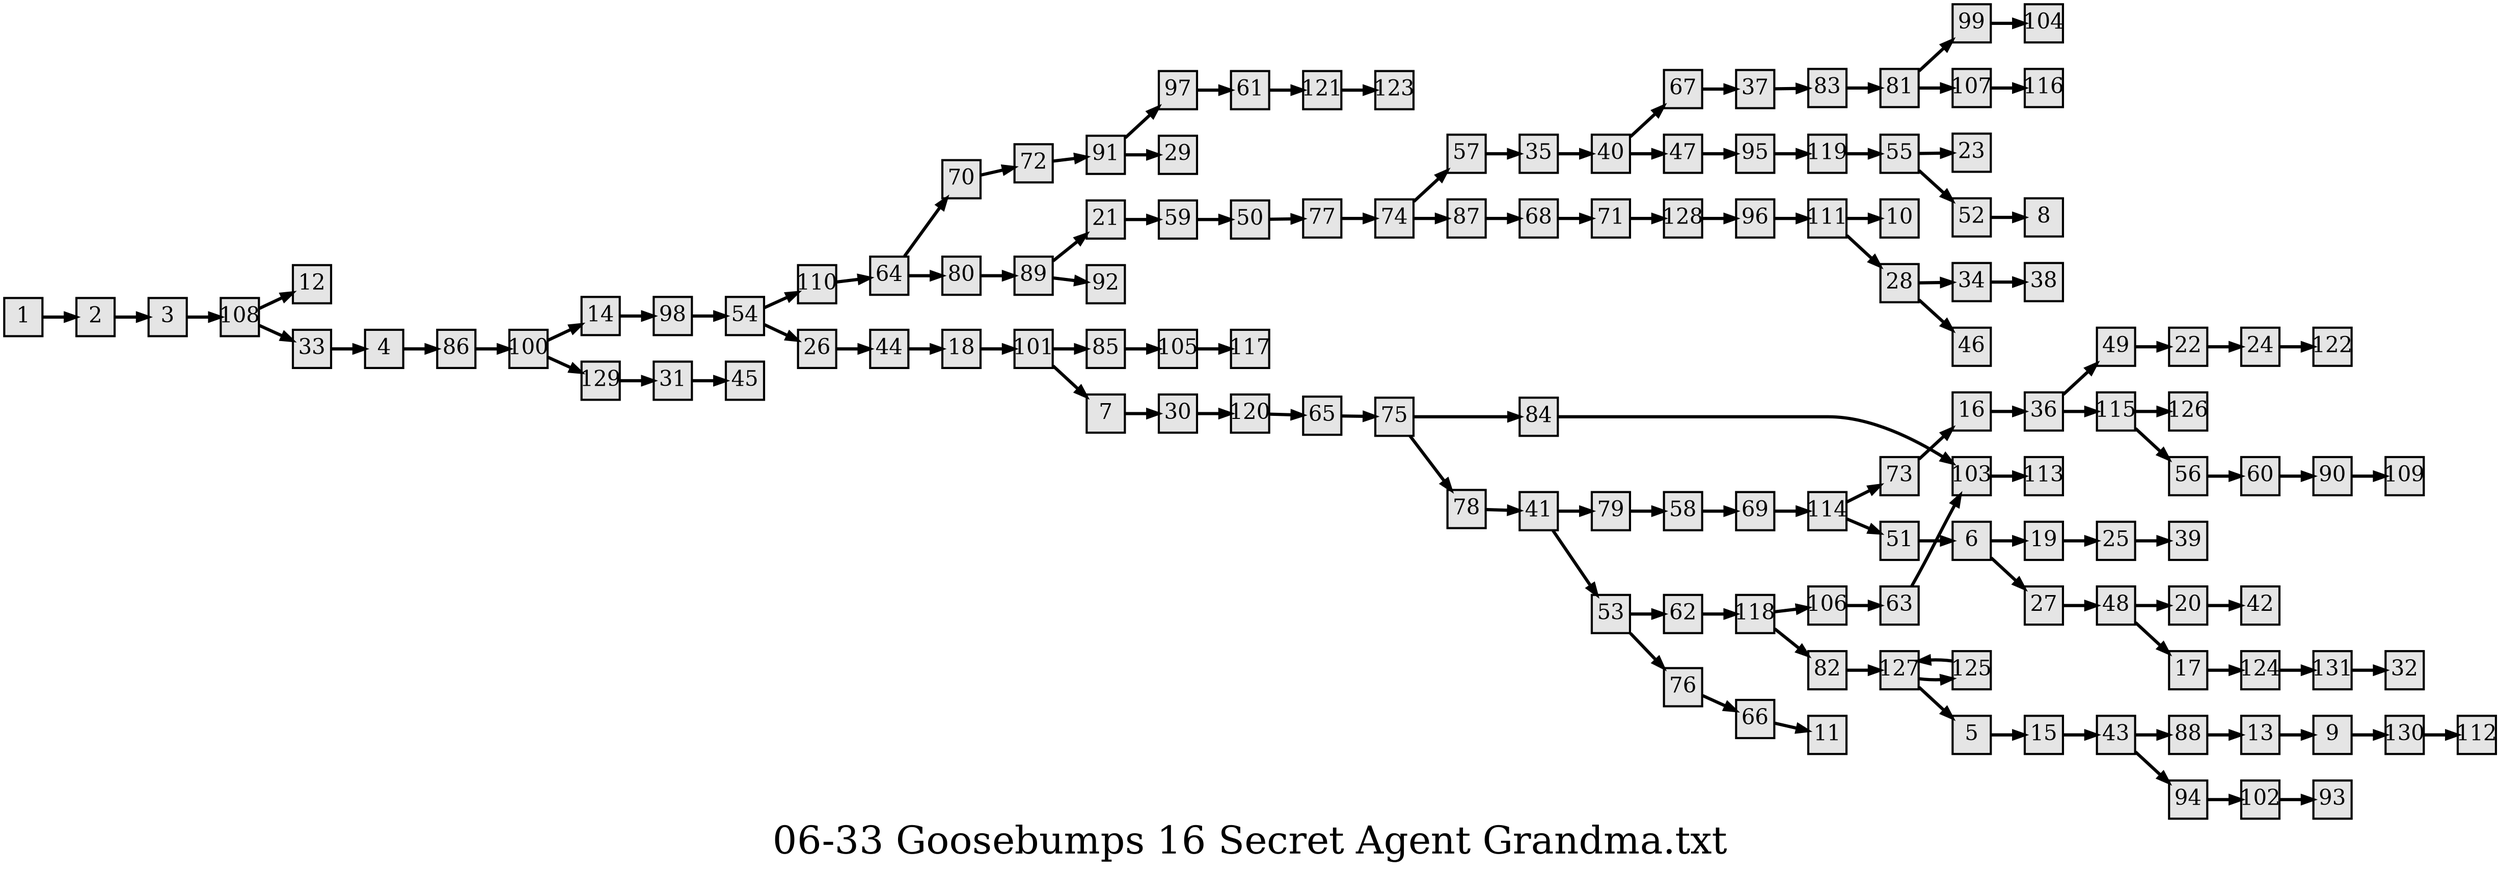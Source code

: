 digraph g{
  graph [ label="06-33 Goosebumps 16 Secret Agent Grandma.txt" rankdir=LR, ordering=out, fontsize=36, nodesep="0.35", ranksep="0.45"];
  node  [shape=rect, penwidth=2, fontsize=20, style=filled, fillcolor=grey90, margin="0,0", labelfloat=true, regular=true, fixedsize=true];
  edge  [labelfloat=true, penwidth=3, fontsize=12];

  1 -> 2;
  2 -> 3;
  3 -> 108;
  4 -> 86;
  5 -> 15;
  6 -> 19;
  6 -> 27;
  7 -> 30;
  9 -> 130;
  13 -> 9;
  14 -> 98;
  15 -> 43;
  16 -> 36;
  17 -> 124;
  18 -> 101;
  19 -> 25;
  20 -> 42;
  21 -> 59;
  22 -> 24;
  24 -> 122;
  25 -> 39;
  26 -> 44;
  27 -> 48;
  28 -> 34;
  28 -> 46;
  30 -> 120;
  31 -> 45;
  33 -> 4;
  34 -> 38;
  35 -> 40;
  36 -> 49;
  36 -> 115;
  37 -> 83;
  40 -> 67;
  40 -> 47;
  41 -> 79;
  41 -> 53;
  43 -> 88;
  43 -> 94;
  44 -> 18;
  47 -> 95;
  48 -> 20;
  48 -> 17;
  49 -> 22;
  50 -> 77;
  51 -> 6;
  52 -> 8;
  53 -> 62;
  53 -> 76;
  54 -> 110;
  54 -> 26;
  55 -> 23;
  55 -> 52;
  56 -> 60;
  57 -> 35;
  58 -> 69;
  59 -> 50;
  60 -> 90;
  61 -> 121;
  62 -> 118;
  63 -> 103;
  64 -> 70;
  64 -> 80;
  65 -> 75;
  66 -> 11;
  67 -> 37;
  68 -> 71;
  69 -> 114;
  70 -> 72;
  71 -> 128;
  72 -> 91;
  73 -> 16;
  74 -> 57;
  74 -> 87;
  75 -> 84;
  75 -> 78;
  76 -> 66;
  77 -> 74;
  78 -> 41;
  79 -> 58;
  80 -> 89;
  81 -> 99;
  81 -> 107;
  82 -> 127;
  83 -> 81;
  84 -> 103;
  85 -> 105;
  86 -> 100;
  87 -> 68;
  88 -> 13;
  89 -> 21;
  89 -> 92;
  90 -> 109;
  91 -> 97;
  91 -> 29;
  94 -> 102;
  95 -> 119;
  96 -> 111;
  97 -> 61;
  98 -> 54;
  99 -> 104;
  100 -> 14;
  100 -> 129;
  101 -> 85;
  101 -> 7;
  102 -> 93;
  103 -> 113;
  105 -> 117;
  106 -> 63;
  107 -> 116;
  108 -> 12;
  108 -> 33;
  110 -> 64;
  111 -> 10;
  111 -> 28;
  114 -> 73;
  114 -> 51;
  115 -> 126;
  115 -> 56;
  118 -> 106;
  118 -> 82;
  119 -> 55;
  120 -> 65;
  121 -> 123;
  124 -> 131;
  125 -> 127;
  127 -> 125;
  127 -> 5;
  128 -> 96;
  129 -> 31;
  130 -> 112;
  131 -> 32;
}

